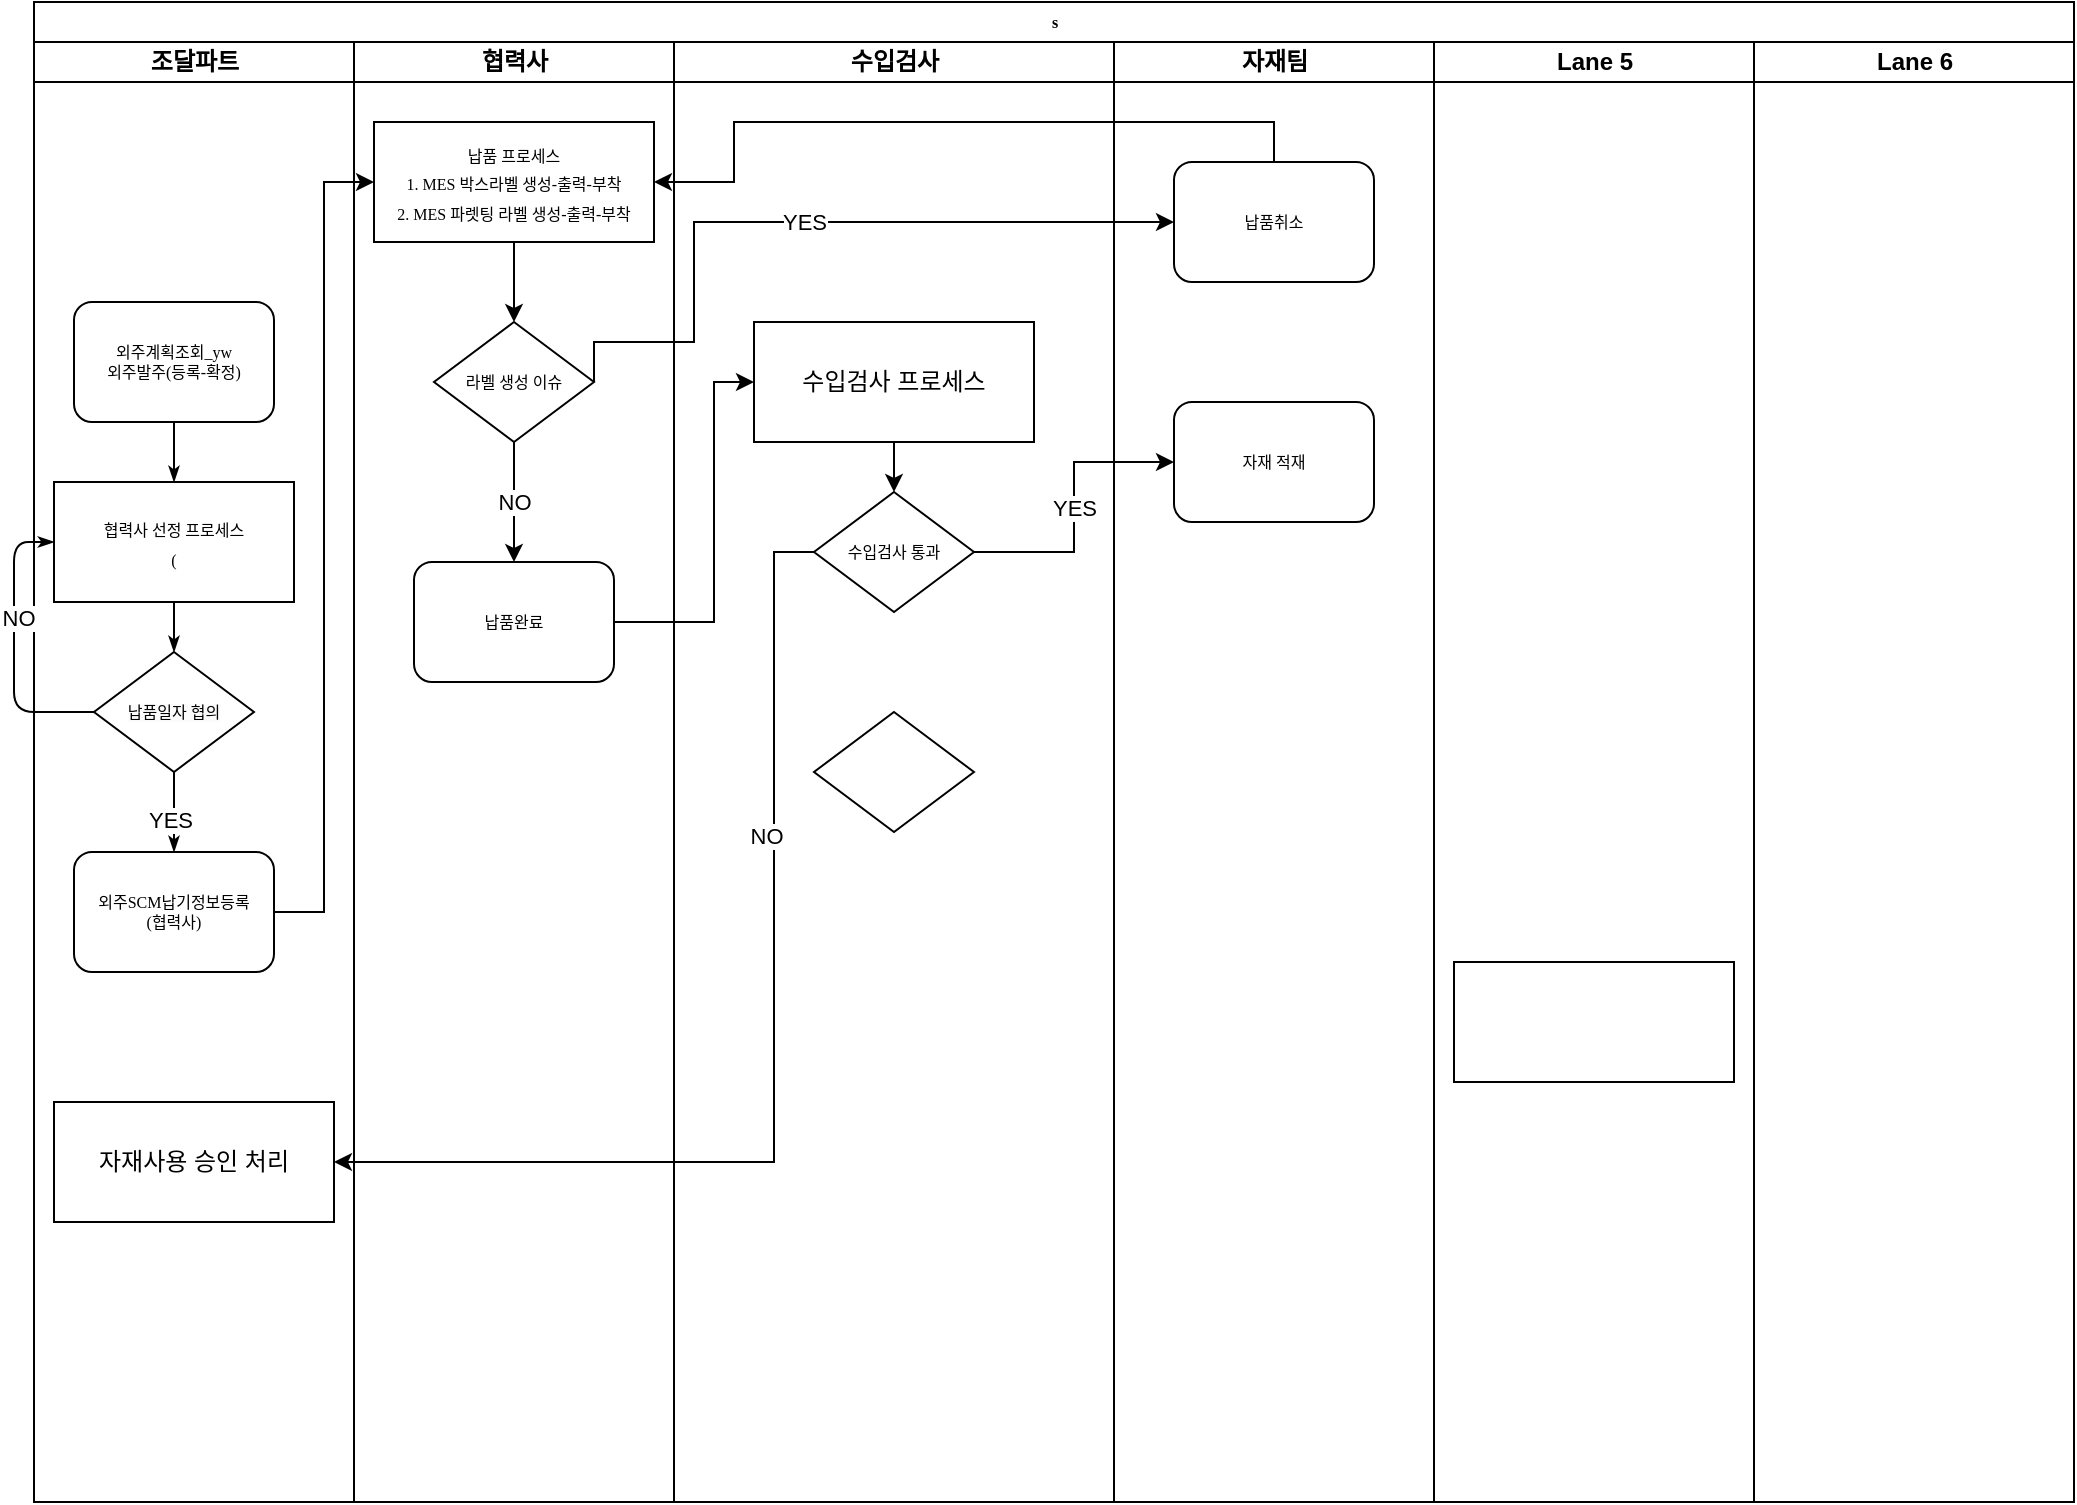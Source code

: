<mxfile version="24.2.2" type="github">
  <diagram name="Page-1" id="74e2e168-ea6b-b213-b513-2b3c1d86103e">
    <mxGraphModel dx="1019" dy="509" grid="1" gridSize="10" guides="1" tooltips="1" connect="1" arrows="1" fold="1" page="1" pageScale="1" pageWidth="1100" pageHeight="850" background="none" math="0" shadow="0">
      <root>
        <mxCell id="0" />
        <mxCell id="1" parent="0" />
        <mxCell id="77e6c97f196da883-1" value="s" style="swimlane;html=1;childLayout=stackLayout;startSize=20;rounded=0;shadow=0;labelBackgroundColor=none;strokeWidth=1;fontFamily=Verdana;fontSize=8;align=center;" parent="1" vertex="1">
          <mxGeometry x="40" y="30" width="1020" height="750" as="geometry" />
        </mxCell>
        <mxCell id="77e6c97f196da883-2" value="조달파트" style="swimlane;html=1;startSize=20;" parent="77e6c97f196da883-1" vertex="1">
          <mxGeometry y="20" width="160" height="730" as="geometry" />
        </mxCell>
        <mxCell id="77e6c97f196da883-8" value="외주계획조회_yw&lt;div&gt;외주발주(등록-확정)&lt;/div&gt;" style="rounded=1;whiteSpace=wrap;html=1;shadow=0;labelBackgroundColor=none;strokeWidth=1;fontFamily=Verdana;fontSize=8;align=center;" parent="77e6c97f196da883-2" vertex="1">
          <mxGeometry x="20" y="130" width="100" height="60" as="geometry" />
        </mxCell>
        <mxCell id="1W7hlDghSzM9yavTwnq8-1" style="edgeStyle=orthogonalEdgeStyle;rounded=1;html=1;labelBackgroundColor=none;startArrow=none;startFill=0;startSize=5;endArrow=classicThin;endFill=1;endSize=5;jettySize=auto;orthogonalLoop=1;strokeWidth=1;fontFamily=Verdana;fontSize=8;exitX=0.5;exitY=1;exitDx=0;exitDy=0;entryX=0.5;entryY=0;entryDx=0;entryDy=0;" edge="1" parent="77e6c97f196da883-2" source="77e6c97f196da883-8" target="1W7hlDghSzM9yavTwnq8-4">
          <mxGeometry relative="1" as="geometry">
            <mxPoint x="110" y="140" as="sourcePoint" />
            <mxPoint x="70" y="150" as="targetPoint" />
          </mxGeometry>
        </mxCell>
        <mxCell id="1W7hlDghSzM9yavTwnq8-4" value="&lt;span style=&quot;font-family: Verdana; font-size: 8px;&quot;&gt;협력사 선정 프로세스&lt;/span&gt;&lt;div&gt;&lt;span style=&quot;font-family: Verdana; font-size: 8px;&quot;&gt;(&lt;/span&gt;&lt;/div&gt;" style="rounded=0;whiteSpace=wrap;html=1;" vertex="1" parent="77e6c97f196da883-2">
          <mxGeometry x="10" y="220" width="120" height="60" as="geometry" />
        </mxCell>
        <mxCell id="1W7hlDghSzM9yavTwnq8-7" value="&lt;span style=&quot;color: rgb(0, 0, 0); font-family: Verdana; font-size: 8px; font-style: normal; font-variant-ligatures: normal; font-variant-caps: normal; font-weight: 400; letter-spacing: normal; orphans: 2; text-align: center; text-indent: 0px; text-transform: none; widows: 2; word-spacing: 0px; -webkit-text-stroke-width: 0px; white-space: normal; background-color: rgb(251, 251, 251); text-decoration-thickness: initial; text-decoration-style: initial; text-decoration-color: initial; display: inline !important; float: none;&quot;&gt;납품일자 협의&lt;/span&gt;" style="rhombus;whiteSpace=wrap;html=1;rounded=0;shadow=0;labelBackgroundColor=none;strokeWidth=1;fontFamily=Verdana;fontSize=8;align=center;" vertex="1" parent="77e6c97f196da883-2">
          <mxGeometry x="30" y="305" width="80" height="60" as="geometry" />
        </mxCell>
        <mxCell id="77e6c97f196da883-26" style="edgeStyle=orthogonalEdgeStyle;rounded=1;html=1;labelBackgroundColor=none;startArrow=none;startFill=0;startSize=5;endArrow=classicThin;endFill=1;endSize=5;jettySize=auto;orthogonalLoop=1;strokeWidth=1;fontFamily=Verdana;fontSize=8;exitX=0.5;exitY=1;exitDx=0;exitDy=0;entryX=0.5;entryY=0;entryDx=0;entryDy=0;" parent="77e6c97f196da883-2" source="1W7hlDghSzM9yavTwnq8-4" target="1W7hlDghSzM9yavTwnq8-7" edge="1">
          <mxGeometry relative="1" as="geometry">
            <mxPoint x="120" y="185" as="sourcePoint" />
            <mxPoint x="190" y="190" as="targetPoint" />
          </mxGeometry>
        </mxCell>
        <mxCell id="1W7hlDghSzM9yavTwnq8-12" style="edgeStyle=orthogonalEdgeStyle;rounded=1;html=1;labelBackgroundColor=none;startArrow=none;startFill=0;startSize=5;endArrow=classicThin;endFill=1;endSize=5;jettySize=auto;orthogonalLoop=1;strokeWidth=1;fontFamily=Verdana;fontSize=8;entryX=0;entryY=0.5;entryDx=0;entryDy=0;exitX=0;exitY=0.5;exitDx=0;exitDy=0;" edge="1" parent="77e6c97f196da883-2" source="1W7hlDghSzM9yavTwnq8-7" target="1W7hlDghSzM9yavTwnq8-4">
          <mxGeometry relative="1" as="geometry">
            <mxPoint x="40" y="280" as="sourcePoint" />
            <mxPoint x="20" y="195" as="targetPoint" />
          </mxGeometry>
        </mxCell>
        <mxCell id="1W7hlDghSzM9yavTwnq8-13" value="NO" style="edgeLabel;html=1;align=center;verticalAlign=middle;resizable=0;points=[];" vertex="1" connectable="0" parent="1W7hlDghSzM9yavTwnq8-12">
          <mxGeometry x="0.199" y="-2" relative="1" as="geometry">
            <mxPoint as="offset" />
          </mxGeometry>
        </mxCell>
        <mxCell id="1W7hlDghSzM9yavTwnq8-14" value="외주SCM납기정보등록&lt;br&gt;(협력사)" style="rounded=1;whiteSpace=wrap;html=1;shadow=0;labelBackgroundColor=none;strokeWidth=1;fontFamily=Verdana;fontSize=8;align=center;" vertex="1" parent="77e6c97f196da883-2">
          <mxGeometry x="20" y="405" width="100" height="60" as="geometry" />
        </mxCell>
        <mxCell id="1W7hlDghSzM9yavTwnq8-10" style="edgeStyle=orthogonalEdgeStyle;rounded=1;html=1;labelBackgroundColor=none;startArrow=none;startFill=0;startSize=5;endArrow=classicThin;endFill=1;endSize=5;jettySize=auto;orthogonalLoop=1;strokeWidth=1;fontFamily=Verdana;fontSize=8;entryX=0.5;entryY=0;entryDx=0;entryDy=0;exitX=0.5;exitY=1;exitDx=0;exitDy=0;" edge="1" parent="77e6c97f196da883-2" source="1W7hlDghSzM9yavTwnq8-7" target="1W7hlDghSzM9yavTwnq8-14">
          <mxGeometry relative="1" as="geometry">
            <mxPoint x="210" y="265" as="sourcePoint" />
            <mxPoint x="190" y="180" as="targetPoint" />
          </mxGeometry>
        </mxCell>
        <mxCell id="1W7hlDghSzM9yavTwnq8-11" value="YES" style="edgeLabel;html=1;align=center;verticalAlign=middle;resizable=0;points=[];" vertex="1" connectable="0" parent="1W7hlDghSzM9yavTwnq8-10">
          <mxGeometry x="0.199" y="-2" relative="1" as="geometry">
            <mxPoint as="offset" />
          </mxGeometry>
        </mxCell>
        <mxCell id="1W7hlDghSzM9yavTwnq8-30" value="자재사용 승인 처리" style="rounded=0;whiteSpace=wrap;html=1;" vertex="1" parent="77e6c97f196da883-2">
          <mxGeometry x="10" y="530" width="140" height="60" as="geometry" />
        </mxCell>
        <mxCell id="77e6c97f196da883-3" value="협력사" style="swimlane;html=1;startSize=20;" parent="77e6c97f196da883-1" vertex="1">
          <mxGeometry x="160" y="20" width="160" height="730" as="geometry" />
        </mxCell>
        <mxCell id="1W7hlDghSzM9yavTwnq8-17" style="edgeStyle=orthogonalEdgeStyle;rounded=0;orthogonalLoop=1;jettySize=auto;html=1;entryX=0.5;entryY=0;entryDx=0;entryDy=0;" edge="1" parent="77e6c97f196da883-3" source="1W7hlDghSzM9yavTwnq8-6" target="1W7hlDghSzM9yavTwnq8-16">
          <mxGeometry relative="1" as="geometry" />
        </mxCell>
        <mxCell id="1W7hlDghSzM9yavTwnq8-6" value="&lt;font face=&quot;Verdana&quot;&gt;&lt;span style=&quot;font-size: 8px;&quot;&gt;납품 프로세스&lt;/span&gt;&lt;/font&gt;&lt;div&gt;&lt;font face=&quot;Verdana&quot;&gt;&lt;span style=&quot;font-size: 8px;&quot;&gt;1. MES 박스라벨 생성-출력-부착&lt;/span&gt;&lt;/font&gt;&lt;/div&gt;&lt;div&gt;&lt;font face=&quot;Verdana&quot;&gt;&lt;span style=&quot;font-size: 8px;&quot;&gt;2. MES 파렛팅 라벨 생성-출력-부착&lt;/span&gt;&lt;/font&gt;&lt;/div&gt;" style="rounded=0;whiteSpace=wrap;html=1;" vertex="1" parent="77e6c97f196da883-3">
          <mxGeometry x="10" y="40" width="140" height="60" as="geometry" />
        </mxCell>
        <mxCell id="1W7hlDghSzM9yavTwnq8-20" value="NO" style="edgeStyle=orthogonalEdgeStyle;rounded=0;orthogonalLoop=1;jettySize=auto;html=1;" edge="1" parent="77e6c97f196da883-3" source="1W7hlDghSzM9yavTwnq8-16" target="1W7hlDghSzM9yavTwnq8-19">
          <mxGeometry relative="1" as="geometry" />
        </mxCell>
        <mxCell id="1W7hlDghSzM9yavTwnq8-16" value="라벨 생성 이슈" style="rhombus;whiteSpace=wrap;html=1;rounded=0;shadow=0;labelBackgroundColor=none;strokeWidth=1;fontFamily=Verdana;fontSize=8;align=center;" vertex="1" parent="77e6c97f196da883-3">
          <mxGeometry x="40" y="140" width="80" height="60" as="geometry" />
        </mxCell>
        <mxCell id="1W7hlDghSzM9yavTwnq8-19" value="납품완료" style="rounded=1;whiteSpace=wrap;html=1;shadow=0;labelBackgroundColor=none;strokeWidth=1;fontFamily=Verdana;fontSize=8;align=center;verticalAlign=middle;" vertex="1" parent="77e6c97f196da883-3">
          <mxGeometry x="30" y="260" width="100" height="60" as="geometry" />
        </mxCell>
        <mxCell id="77e6c97f196da883-4" value="수입검사" style="swimlane;html=1;startSize=20;" parent="77e6c97f196da883-1" vertex="1">
          <mxGeometry x="320" y="20" width="220" height="730" as="geometry" />
        </mxCell>
        <mxCell id="1W7hlDghSzM9yavTwnq8-26" value="" style="edgeStyle=orthogonalEdgeStyle;rounded=0;orthogonalLoop=1;jettySize=auto;html=1;entryX=0.5;entryY=0;entryDx=0;entryDy=0;" edge="1" parent="77e6c97f196da883-4" source="1W7hlDghSzM9yavTwnq8-25" target="77e6c97f196da883-16">
          <mxGeometry relative="1" as="geometry">
            <mxPoint x="110" y="190" as="targetPoint" />
          </mxGeometry>
        </mxCell>
        <mxCell id="1W7hlDghSzM9yavTwnq8-25" value="수입검사 프로세스" style="rounded=0;whiteSpace=wrap;html=1;" vertex="1" parent="77e6c97f196da883-4">
          <mxGeometry x="40" y="140" width="140" height="60" as="geometry" />
        </mxCell>
        <mxCell id="77e6c97f196da883-16" value="수입검사 통과" style="rhombus;whiteSpace=wrap;html=1;rounded=0;shadow=0;labelBackgroundColor=none;strokeWidth=1;fontFamily=Verdana;fontSize=8;align=center;" parent="77e6c97f196da883-4" vertex="1">
          <mxGeometry x="70" y="225" width="80" height="60" as="geometry" />
        </mxCell>
        <mxCell id="77e6c97f196da883-20" value="" style="rhombus;whiteSpace=wrap;html=1;rounded=0;shadow=0;labelBackgroundColor=none;strokeWidth=1;fontFamily=Verdana;fontSize=8;align=center;" parent="77e6c97f196da883-4" vertex="1">
          <mxGeometry x="70" y="335" width="80" height="60" as="geometry" />
        </mxCell>
        <mxCell id="77e6c97f196da883-5" value="자재팀" style="swimlane;html=1;startSize=20;" parent="77e6c97f196da883-1" vertex="1">
          <mxGeometry x="540" y="20" width="160" height="730" as="geometry" />
        </mxCell>
        <mxCell id="77e6c97f196da883-12" value="납품취소" style="rounded=1;whiteSpace=wrap;html=1;shadow=0;labelBackgroundColor=none;strokeWidth=1;fontFamily=Verdana;fontSize=8;align=center;verticalAlign=middle;" parent="77e6c97f196da883-5" vertex="1">
          <mxGeometry x="30" y="60" width="100" height="60" as="geometry" />
        </mxCell>
        <mxCell id="77e6c97f196da883-23" value="자재 적재" style="rounded=1;whiteSpace=wrap;html=1;shadow=0;labelBackgroundColor=none;strokeWidth=1;fontFamily=Verdana;fontSize=8;align=center;" parent="77e6c97f196da883-5" vertex="1">
          <mxGeometry x="30" y="180" width="100" height="60" as="geometry" />
        </mxCell>
        <mxCell id="77e6c97f196da883-6" value="Lane 5" style="swimlane;html=1;startSize=20;" parent="77e6c97f196da883-1" vertex="1">
          <mxGeometry x="700" y="20" width="160" height="730" as="geometry" />
        </mxCell>
        <mxCell id="1W7hlDghSzM9yavTwnq8-23" value="" style="rounded=0;whiteSpace=wrap;html=1;" vertex="1" parent="77e6c97f196da883-6">
          <mxGeometry x="10" y="460" width="140" height="60" as="geometry" />
        </mxCell>
        <mxCell id="77e6c97f196da883-7" value="Lane 6" style="swimlane;html=1;startSize=20;" parent="77e6c97f196da883-1" vertex="1">
          <mxGeometry x="860" y="20" width="160" height="730" as="geometry" />
        </mxCell>
        <mxCell id="1W7hlDghSzM9yavTwnq8-15" style="edgeStyle=orthogonalEdgeStyle;rounded=0;orthogonalLoop=1;jettySize=auto;html=1;entryX=0;entryY=0.5;entryDx=0;entryDy=0;" edge="1" parent="77e6c97f196da883-1" source="1W7hlDghSzM9yavTwnq8-14" target="1W7hlDghSzM9yavTwnq8-6">
          <mxGeometry relative="1" as="geometry" />
        </mxCell>
        <mxCell id="1W7hlDghSzM9yavTwnq8-18" value="YES" style="edgeStyle=orthogonalEdgeStyle;rounded=0;orthogonalLoop=1;jettySize=auto;html=1;entryX=0;entryY=0.5;entryDx=0;entryDy=0;exitX=1;exitY=0.5;exitDx=0;exitDy=0;" edge="1" parent="77e6c97f196da883-1" source="1W7hlDghSzM9yavTwnq8-16" target="77e6c97f196da883-12">
          <mxGeometry relative="1" as="geometry">
            <Array as="points">
              <mxPoint x="280" y="170" />
              <mxPoint x="330" y="170" />
              <mxPoint x="330" y="110" />
              <mxPoint x="570" y="110" />
            </Array>
          </mxGeometry>
        </mxCell>
        <mxCell id="1W7hlDghSzM9yavTwnq8-22" style="edgeStyle=orthogonalEdgeStyle;rounded=0;orthogonalLoop=1;jettySize=auto;html=1;entryX=0;entryY=0.5;entryDx=0;entryDy=0;" edge="1" parent="77e6c97f196da883-1" source="1W7hlDghSzM9yavTwnq8-19" target="1W7hlDghSzM9yavTwnq8-25">
          <mxGeometry relative="1" as="geometry">
            <mxPoint x="390" y="145" as="targetPoint" />
            <Array as="points">
              <mxPoint x="340" y="310" />
              <mxPoint x="340" y="190" />
            </Array>
          </mxGeometry>
        </mxCell>
        <mxCell id="1W7hlDghSzM9yavTwnq8-28" value="YES" style="edgeStyle=orthogonalEdgeStyle;rounded=0;orthogonalLoop=1;jettySize=auto;html=1;entryX=0;entryY=0.5;entryDx=0;entryDy=0;" edge="1" parent="77e6c97f196da883-1" source="77e6c97f196da883-16" target="77e6c97f196da883-23">
          <mxGeometry relative="1" as="geometry" />
        </mxCell>
        <mxCell id="1W7hlDghSzM9yavTwnq8-29" value="" style="edgeStyle=orthogonalEdgeStyle;rounded=0;orthogonalLoop=1;jettySize=auto;html=1;exitX=0;exitY=0.5;exitDx=0;exitDy=0;entryX=1;entryY=0.5;entryDx=0;entryDy=0;" edge="1" parent="77e6c97f196da883-1" source="77e6c97f196da883-16" target="1W7hlDghSzM9yavTwnq8-30">
          <mxGeometry relative="1" as="geometry">
            <mxPoint x="90" y="590" as="targetPoint" />
            <Array as="points">
              <mxPoint x="370" y="275" />
              <mxPoint x="370" y="580" />
            </Array>
          </mxGeometry>
        </mxCell>
        <mxCell id="1W7hlDghSzM9yavTwnq8-31" value="NO" style="edgeLabel;html=1;align=center;verticalAlign=middle;resizable=0;points=[];" vertex="1" connectable="0" parent="1W7hlDghSzM9yavTwnq8-29">
          <mxGeometry x="-0.406" y="-4" relative="1" as="geometry">
            <mxPoint as="offset" />
          </mxGeometry>
        </mxCell>
        <mxCell id="1W7hlDghSzM9yavTwnq8-32" value="" style="edgeStyle=orthogonalEdgeStyle;rounded=0;orthogonalLoop=1;jettySize=auto;html=1;entryX=1;entryY=0.5;entryDx=0;entryDy=0;exitX=0.5;exitY=0;exitDx=0;exitDy=0;" edge="1" parent="77e6c97f196da883-1" source="77e6c97f196da883-12" target="1W7hlDghSzM9yavTwnq8-6">
          <mxGeometry relative="1" as="geometry">
            <Array as="points">
              <mxPoint x="620" y="60" />
              <mxPoint x="350" y="60" />
              <mxPoint x="350" y="90" />
            </Array>
          </mxGeometry>
        </mxCell>
      </root>
    </mxGraphModel>
  </diagram>
</mxfile>
